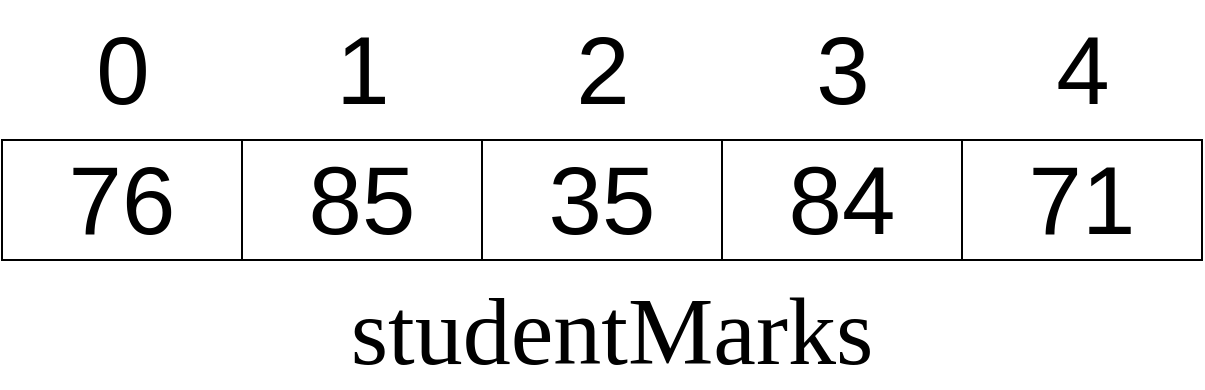 <mxfile>
    <diagram id="u3fFZqOBlMk9OX6CmghT" name="Page-1">
        <mxGraphModel dx="688" dy="402" grid="1" gridSize="10" guides="1" tooltips="1" connect="1" arrows="1" fold="1" page="1" pageScale="1" pageWidth="827" pageHeight="1169" math="0" shadow="0">
            <root>
                <mxCell id="0"/>
                <mxCell id="1" parent="0"/>
                <mxCell id="3" value="&lt;font style=&quot;font-size: 48px;&quot;&gt;76&lt;/font&gt;" style="rounded=0;whiteSpace=wrap;html=1;" vertex="1" parent="1">
                    <mxGeometry x="120" y="120" width="120" height="60" as="geometry"/>
                </mxCell>
                <mxCell id="5" value="&lt;font style=&quot;font-size: 48px;&quot;&gt;85&lt;/font&gt;" style="rounded=0;whiteSpace=wrap;html=1;" vertex="1" parent="1">
                    <mxGeometry x="240" y="120" width="120" height="60" as="geometry"/>
                </mxCell>
                <mxCell id="6" value="&lt;font style=&quot;font-size: 48px;&quot;&gt;35&lt;/font&gt;" style="rounded=0;whiteSpace=wrap;html=1;" vertex="1" parent="1">
                    <mxGeometry x="360" y="120" width="120" height="60" as="geometry"/>
                </mxCell>
                <mxCell id="7" value="&lt;font style=&quot;font-size: 48px;&quot;&gt;84&lt;/font&gt;" style="rounded=0;whiteSpace=wrap;html=1;" vertex="1" parent="1">
                    <mxGeometry x="480" y="120" width="120" height="60" as="geometry"/>
                </mxCell>
                <mxCell id="8" value="&lt;font style=&quot;font-size: 48px;&quot;&gt;71&lt;/font&gt;" style="rounded=0;whiteSpace=wrap;html=1;" vertex="1" parent="1">
                    <mxGeometry x="600" y="120" width="120" height="60" as="geometry"/>
                </mxCell>
                <mxCell id="9" value="0" style="text;html=1;align=center;verticalAlign=middle;resizable=0;points=[];autosize=1;strokeColor=none;fillColor=none;fontSize=48;fontFamily=Helvetica;" vertex="1" parent="1">
                    <mxGeometry x="155" y="50" width="50" height="70" as="geometry"/>
                </mxCell>
                <mxCell id="10" value="1" style="text;html=1;align=center;verticalAlign=middle;resizable=0;points=[];autosize=1;strokeColor=none;fillColor=none;fontSize=48;fontFamily=Helvetica;" vertex="1" parent="1">
                    <mxGeometry x="275" y="50" width="50" height="70" as="geometry"/>
                </mxCell>
                <mxCell id="11" value="2" style="text;html=1;align=center;verticalAlign=middle;resizable=0;points=[];autosize=1;strokeColor=none;fillColor=none;fontSize=48;fontFamily=Helvetica;" vertex="1" parent="1">
                    <mxGeometry x="395" y="50" width="50" height="70" as="geometry"/>
                </mxCell>
                <mxCell id="12" value="3" style="text;html=1;align=center;verticalAlign=middle;resizable=0;points=[];autosize=1;strokeColor=none;fillColor=none;fontSize=48;fontFamily=Helvetica;" vertex="1" parent="1">
                    <mxGeometry x="515" y="50" width="50" height="70" as="geometry"/>
                </mxCell>
                <mxCell id="13" value="4" style="text;html=1;align=center;verticalAlign=middle;resizable=0;points=[];autosize=1;strokeColor=none;fillColor=none;fontSize=48;fontFamily=Helvetica;" vertex="1" parent="1">
                    <mxGeometry x="635" y="50" width="50" height="70" as="geometry"/>
                </mxCell>
                <mxCell id="14" value="&lt;font face=&quot;Times New Roman&quot;&gt;studentMarks&lt;/font&gt;" style="text;html=1;strokeColor=none;fillColor=none;align=center;verticalAlign=middle;whiteSpace=wrap;rounded=0;fontFamily=Helvetica;fontSize=48;" vertex="1" parent="1">
                    <mxGeometry x="130" y="200" width="590" height="30" as="geometry"/>
                </mxCell>
            </root>
        </mxGraphModel>
    </diagram>
</mxfile>